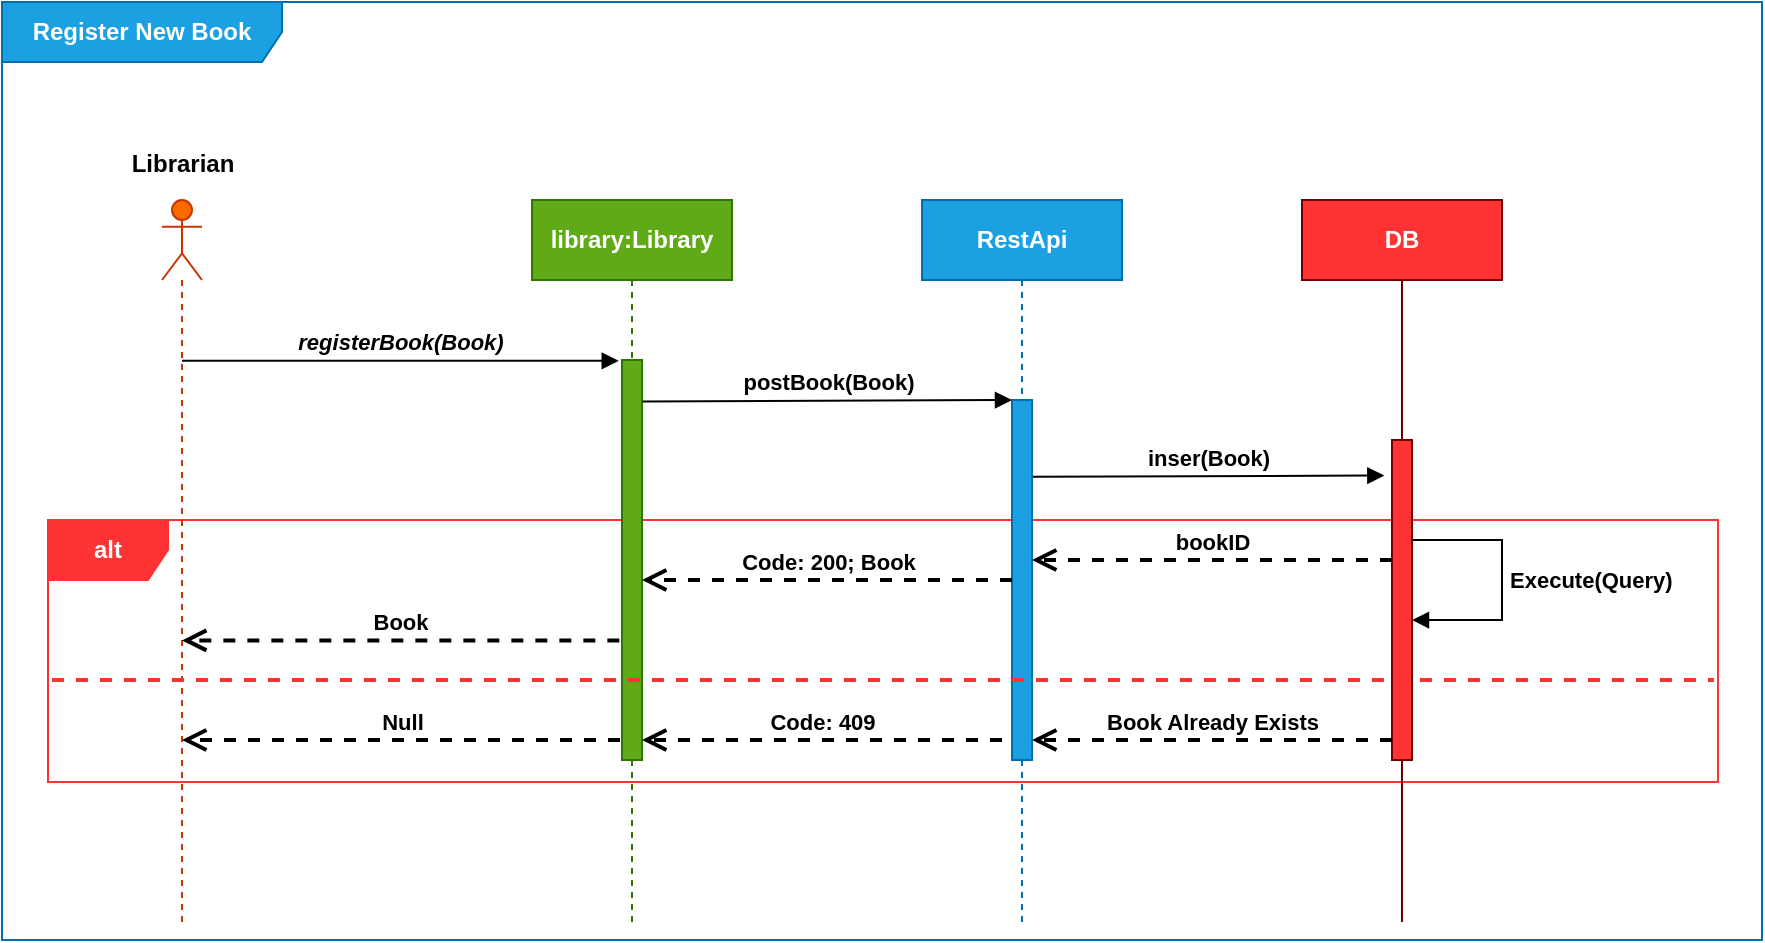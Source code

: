 <mxfile>
    <diagram id="8e1mUy6_R3QayLHpGOx4" name="Page-1">
        <mxGraphModel dx="1022" dy="750" grid="0" gridSize="10" guides="1" tooltips="1" connect="1" arrows="1" fold="1" page="0" pageScale="1" pageWidth="850" pageHeight="1100" background="#FFFFFF" math="0" shadow="0">
            <root>
                <mxCell id="0"/>
                <mxCell id="1" parent="0"/>
                <mxCell id="26" value="&lt;b&gt;&lt;font color=&quot;#ffffff&quot;&gt;Register New Book&lt;/font&gt;&lt;/b&gt;" style="shape=umlFrame;whiteSpace=wrap;html=1;width=140;height=30;fillColor=#1ba1e2;strokeColor=#006EAF;fontColor=#ffffff;" parent="1" vertex="1">
                    <mxGeometry y="61" width="880" height="469" as="geometry"/>
                </mxCell>
                <mxCell id="30" value="&lt;b&gt;alt&lt;/b&gt;" style="shape=umlFrame;whiteSpace=wrap;html=1;fontColor=#ffffff;fillColor=#FF3333;strokeColor=#FF3333;" parent="1" vertex="1">
                    <mxGeometry x="23" y="320" width="835" height="131" as="geometry"/>
                </mxCell>
                <mxCell id="2" value="&lt;b&gt;RestApi&lt;/b&gt;" style="shape=umlLifeline;perimeter=lifelinePerimeter;whiteSpace=wrap;html=1;container=1;collapsible=0;recursiveResize=0;outlineConnect=0;fillColor=#1ba1e2;fontColor=#ffffff;strokeColor=#006EAF;" parent="1" vertex="1">
                    <mxGeometry x="460" y="160" width="100" height="361" as="geometry"/>
                </mxCell>
                <mxCell id="18" value="" style="html=1;points=[];perimeter=orthogonalPerimeter;fillColor=#1ba1e2;fontColor=#ffffff;strokeColor=#006EAF;" parent="2" vertex="1">
                    <mxGeometry x="45" y="100" width="10" height="180" as="geometry"/>
                </mxCell>
                <mxCell id="3" value="&lt;b&gt;DB&lt;/b&gt;" style="shape=umlLifeline;perimeter=lifelinePerimeter;whiteSpace=wrap;html=1;container=1;collapsible=0;recursiveResize=0;outlineConnect=0;lifelineDashed=0;fillColor=#FF3333;fontColor=#ffffff;strokeColor=#6F0000;" parent="1" vertex="1">
                    <mxGeometry x="650" y="160" width="100" height="361" as="geometry"/>
                </mxCell>
                <mxCell id="21" value="" style="html=1;points=[];perimeter=orthogonalPerimeter;fillColor=#FF3333;fontColor=#ffffff;strokeColor=#6F0000;" parent="3" vertex="1">
                    <mxGeometry x="45" y="120" width="10" height="160" as="geometry"/>
                </mxCell>
                <mxCell id="25" value="&lt;span style=&quot;background-color: rgb(255 , 255 , 255)&quot;&gt;&lt;font color=&quot;#000000&quot;&gt;&lt;b&gt;Execute(Query)&lt;/b&gt;&lt;/font&gt;&lt;/span&gt;" style="edgeStyle=orthogonalEdgeStyle;html=1;align=left;spacingLeft=2;endArrow=block;rounded=0;strokeColor=#000000;" parent="3" edge="1">
                    <mxGeometry relative="1" as="geometry">
                        <mxPoint x="55" y="170.02" as="sourcePoint"/>
                        <Array as="points">
                            <mxPoint x="100" y="170.02"/>
                            <mxPoint x="100" y="210.02"/>
                        </Array>
                        <mxPoint x="55" y="210.02" as="targetPoint"/>
                    </mxGeometry>
                </mxCell>
                <mxCell id="33" value="&lt;font color=&quot;#000000&quot;&gt;&lt;span style=&quot;background-color: rgb(255 , 255 , 255)&quot;&gt;&lt;b&gt;Book Already Exists&lt;/b&gt;&lt;/span&gt;&lt;/font&gt;" style="html=1;verticalAlign=bottom;endArrow=open;dashed=1;endSize=8;strokeColor=#000000;strokeWidth=2;" parent="3" edge="1">
                    <mxGeometry relative="1" as="geometry">
                        <mxPoint x="-135" y="270" as="targetPoint"/>
                        <mxPoint x="45" y="270" as="sourcePoint"/>
                        <Array as="points">
                            <mxPoint x="-110" y="270"/>
                        </Array>
                    </mxGeometry>
                </mxCell>
                <mxCell id="5" value="&lt;b&gt;library:Library&lt;/b&gt;" style="shape=umlLifeline;perimeter=lifelinePerimeter;whiteSpace=wrap;html=1;container=1;collapsible=0;recursiveResize=0;outlineConnect=0;fillColor=#60a917;fontColor=#ffffff;strokeColor=#2D7600;" parent="1" vertex="1">
                    <mxGeometry x="265" y="160" width="100" height="361" as="geometry"/>
                </mxCell>
                <mxCell id="14" style="edgeStyle=none;html=1;" parent="5" source="6" target="5" edge="1">
                    <mxGeometry relative="1" as="geometry"/>
                </mxCell>
                <mxCell id="6" value="" style="html=1;points=[];perimeter=orthogonalPerimeter;fillColor=#60a917;fontColor=#ffffff;strokeColor=#2D7600;" parent="5" vertex="1">
                    <mxGeometry x="45" y="80" width="10" height="200" as="geometry"/>
                </mxCell>
                <mxCell id="9" value="" style="shape=umlLifeline;participant=umlActor;perimeter=lifelinePerimeter;whiteSpace=wrap;html=1;container=1;collapsible=0;recursiveResize=0;verticalAlign=top;spacingTop=36;outlineConnect=0;fillColor=#fa6800;fontColor=#000000;strokeColor=#C73500;" parent="1" vertex="1">
                    <mxGeometry x="80" y="160" width="20" height="362" as="geometry"/>
                </mxCell>
                <mxCell id="11" value="&lt;b style=&quot;background-color: rgb(255 , 255 , 255)&quot;&gt;&lt;font color=&quot;#000000&quot;&gt;Book&lt;/font&gt;&lt;/b&gt;" style="html=1;verticalAlign=bottom;endArrow=open;dashed=1;endSize=8;exitX=-0.133;exitY=0.701;exitDx=0;exitDy=0;exitPerimeter=0;strokeColor=#000000;strokeWidth=2;" parent="1" source="6" target="9" edge="1">
                    <mxGeometry relative="1" as="geometry">
                        <mxPoint x="190" y="360" as="sourcePoint"/>
                        <mxPoint x="225" y="320" as="targetPoint"/>
                    </mxGeometry>
                </mxCell>
                <mxCell id="19" value="&lt;span style=&quot;background-color: rgb(255 , 255 , 255)&quot;&gt;&lt;font color=&quot;#000000&quot;&gt;&lt;b&gt;postBook(Book)&lt;/b&gt;&lt;/font&gt;&lt;/span&gt;" style="html=1;verticalAlign=bottom;endArrow=block;entryX=0;entryY=0;exitX=1.033;exitY=0.104;exitDx=0;exitDy=0;exitPerimeter=0;strokeColor=#000000;" parent="1" source="6" target="18" edge="1">
                    <mxGeometry relative="1" as="geometry">
                        <mxPoint x="330" y="260" as="sourcePoint"/>
                    </mxGeometry>
                </mxCell>
                <mxCell id="20" value="&lt;span style=&quot;background-color: rgb(255 , 255 , 255)&quot;&gt;&lt;font color=&quot;#000000&quot;&gt;&lt;b&gt;Code: 200; Book&lt;/b&gt;&lt;/font&gt;&lt;/span&gt;" style="html=1;verticalAlign=bottom;endArrow=open;dashed=1;endSize=8;strokeColor=#000000;strokeWidth=2;" parent="1" source="18" target="6" edge="1">
                    <mxGeometry relative="1" as="geometry">
                        <mxPoint x="340" y="345" as="targetPoint"/>
                    </mxGeometry>
                </mxCell>
                <mxCell id="22" value="&lt;b style=&quot;background-color: rgb(255 , 255 , 255)&quot;&gt;&lt;font color=&quot;#000000&quot;&gt;inser(Book)&lt;/font&gt;&lt;/b&gt;" style="html=1;verticalAlign=bottom;endArrow=block;entryX=-0.383;entryY=0.111;exitX=1.033;exitY=0.213;exitDx=0;exitDy=0;exitPerimeter=0;strokeColor=#000000;entryDx=0;entryDy=0;entryPerimeter=0;shadow=0;sketch=0;startFill=1;endFill=1;" parent="1" source="18" target="21" edge="1">
                    <mxGeometry relative="1" as="geometry">
                        <mxPoint x="520" y="280" as="sourcePoint"/>
                    </mxGeometry>
                </mxCell>
                <mxCell id="23" value="&lt;font color=&quot;#000000&quot; style=&quot;background-color: rgb(255 , 255 , 255)&quot;&gt;&lt;b&gt;bookID&lt;/b&gt;&lt;/font&gt;" style="html=1;verticalAlign=bottom;endArrow=open;dashed=1;endSize=8;strokeColor=#000000;strokeWidth=2;" parent="1" source="21" target="18" edge="1">
                    <mxGeometry relative="1" as="geometry">
                        <mxPoint x="530" y="337" as="targetPoint"/>
                        <Array as="points">
                            <mxPoint x="540" y="340"/>
                        </Array>
                    </mxGeometry>
                </mxCell>
                <mxCell id="13" value="&lt;font color=&quot;#000000&quot;&gt;&lt;b&gt;&lt;i style=&quot;background-color: rgb(255 , 255 , 255)&quot;&gt;registerBook(Book)&lt;/i&gt;&lt;/b&gt;&lt;/font&gt;" style="html=1;verticalAlign=bottom;endArrow=block;entryX=-0.162;entryY=0.002;entryDx=0;entryDy=0;entryPerimeter=0;strokeColor=#000000;align=center;" parent="1" source="9" target="6" edge="1">
                    <mxGeometry width="80" relative="1" as="geometry">
                        <mxPoint x="90" y="240" as="sourcePoint"/>
                        <mxPoint x="290" y="240" as="targetPoint"/>
                    </mxGeometry>
                </mxCell>
                <mxCell id="31" value="" style="endArrow=none;dashed=1;html=1;strokeWidth=2;labelBackgroundColor=#FFFFFF;fontColor=#FFFFFF;fillColor=#e51400;strokeColor=#FF3333;" parent="1" edge="1">
                    <mxGeometry width="50" height="50" relative="1" as="geometry">
                        <mxPoint x="25" y="400" as="sourcePoint"/>
                        <mxPoint x="856" y="400" as="targetPoint"/>
                    </mxGeometry>
                </mxCell>
                <mxCell id="32" value="&lt;font color=&quot;#000000&quot;&gt;&lt;b style=&quot;background-color: rgb(255 , 255 , 255)&quot;&gt;Code: 409&lt;/b&gt;&lt;/font&gt;" style="html=1;verticalAlign=bottom;endArrow=open;dashed=1;endSize=8;strokeColor=#000000;strokeWidth=2;" parent="1" edge="1">
                    <mxGeometry relative="1" as="geometry">
                        <mxPoint x="320" y="430" as="targetPoint"/>
                        <mxPoint x="500" y="430" as="sourcePoint"/>
                        <Array as="points">
                            <mxPoint x="345" y="430"/>
                        </Array>
                    </mxGeometry>
                </mxCell>
                <mxCell id="35" value="&lt;b style=&quot;background-color: rgb(255 , 255 , 255)&quot;&gt;&lt;font color=&quot;#000000&quot;&gt;Null&lt;/font&gt;&lt;/b&gt;" style="html=1;verticalAlign=bottom;endArrow=open;dashed=1;endSize=8;exitX=-0.133;exitY=0.701;exitDx=0;exitDy=0;exitPerimeter=0;strokeColor=#000000;strokeWidth=2;" parent="1" edge="1">
                    <mxGeometry relative="1" as="geometry">
                        <mxPoint x="309.0" y="430.0" as="sourcePoint"/>
                        <mxPoint x="89.997" y="430.0" as="targetPoint"/>
                    </mxGeometry>
                </mxCell>
                <mxCell id="36" value="Librarian" style="text;html=1;align=center;verticalAlign=middle;resizable=0;points=[];autosize=1;strokeColor=none;fillColor=none;fontColor=#000000;fontStyle=1" parent="1" vertex="1">
                    <mxGeometry x="59.5" y="133" width="61" height="18" as="geometry"/>
                </mxCell>
            </root>
        </mxGraphModel>
    </diagram>
</mxfile>